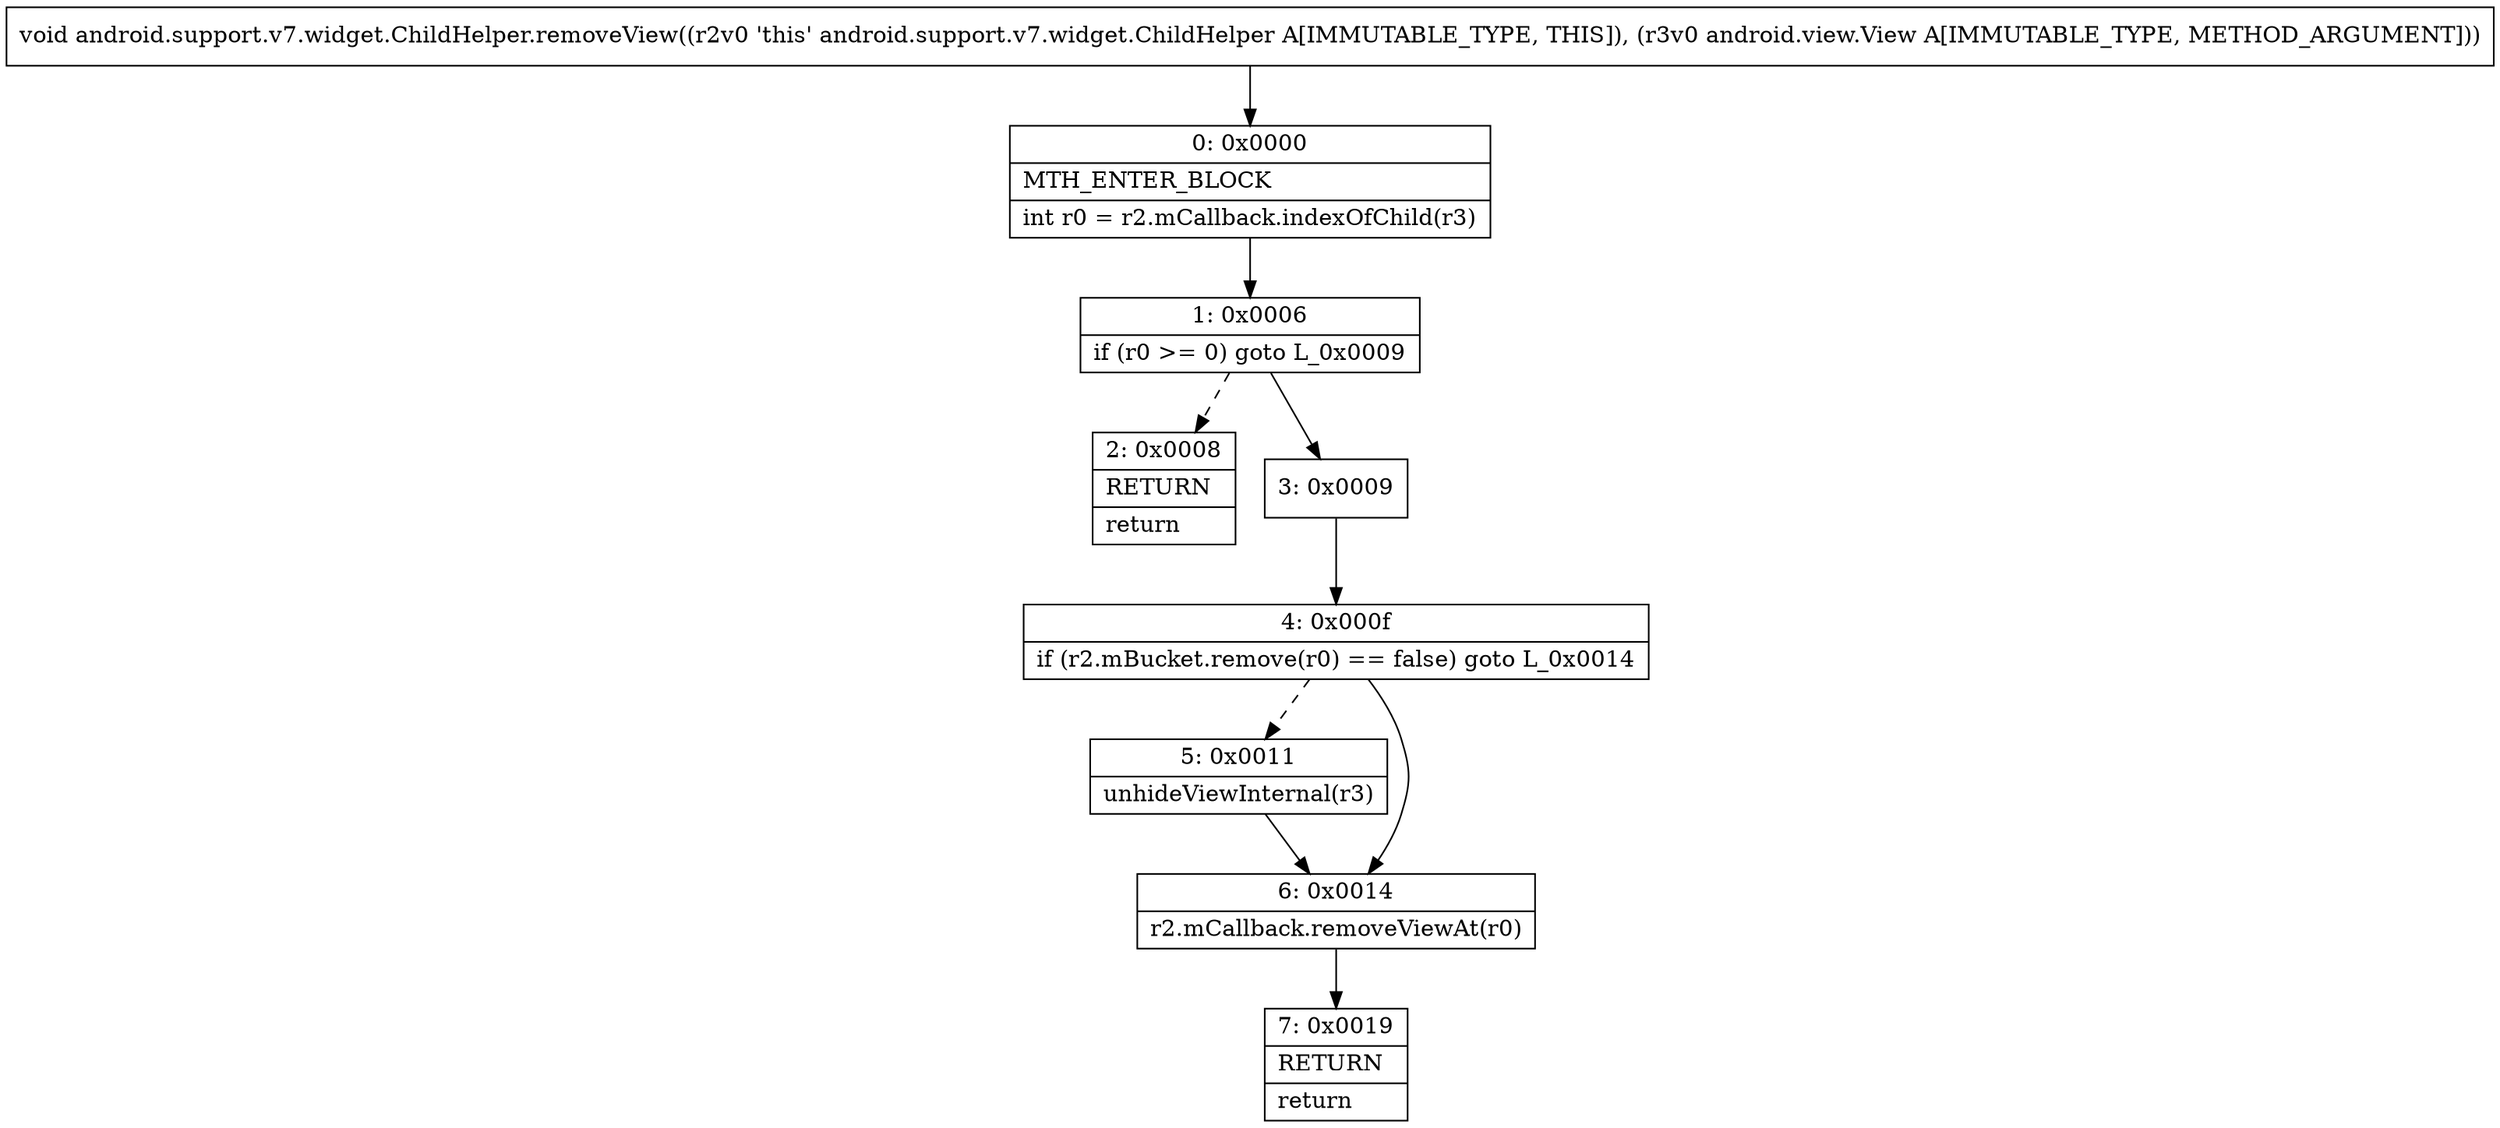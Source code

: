 digraph "CFG forandroid.support.v7.widget.ChildHelper.removeView(Landroid\/view\/View;)V" {
Node_0 [shape=record,label="{0\:\ 0x0000|MTH_ENTER_BLOCK\l|int r0 = r2.mCallback.indexOfChild(r3)\l}"];
Node_1 [shape=record,label="{1\:\ 0x0006|if (r0 \>= 0) goto L_0x0009\l}"];
Node_2 [shape=record,label="{2\:\ 0x0008|RETURN\l|return\l}"];
Node_3 [shape=record,label="{3\:\ 0x0009}"];
Node_4 [shape=record,label="{4\:\ 0x000f|if (r2.mBucket.remove(r0) == false) goto L_0x0014\l}"];
Node_5 [shape=record,label="{5\:\ 0x0011|unhideViewInternal(r3)\l}"];
Node_6 [shape=record,label="{6\:\ 0x0014|r2.mCallback.removeViewAt(r0)\l}"];
Node_7 [shape=record,label="{7\:\ 0x0019|RETURN\l|return\l}"];
MethodNode[shape=record,label="{void android.support.v7.widget.ChildHelper.removeView((r2v0 'this' android.support.v7.widget.ChildHelper A[IMMUTABLE_TYPE, THIS]), (r3v0 android.view.View A[IMMUTABLE_TYPE, METHOD_ARGUMENT])) }"];
MethodNode -> Node_0;
Node_0 -> Node_1;
Node_1 -> Node_2[style=dashed];
Node_1 -> Node_3;
Node_3 -> Node_4;
Node_4 -> Node_5[style=dashed];
Node_4 -> Node_6;
Node_5 -> Node_6;
Node_6 -> Node_7;
}

